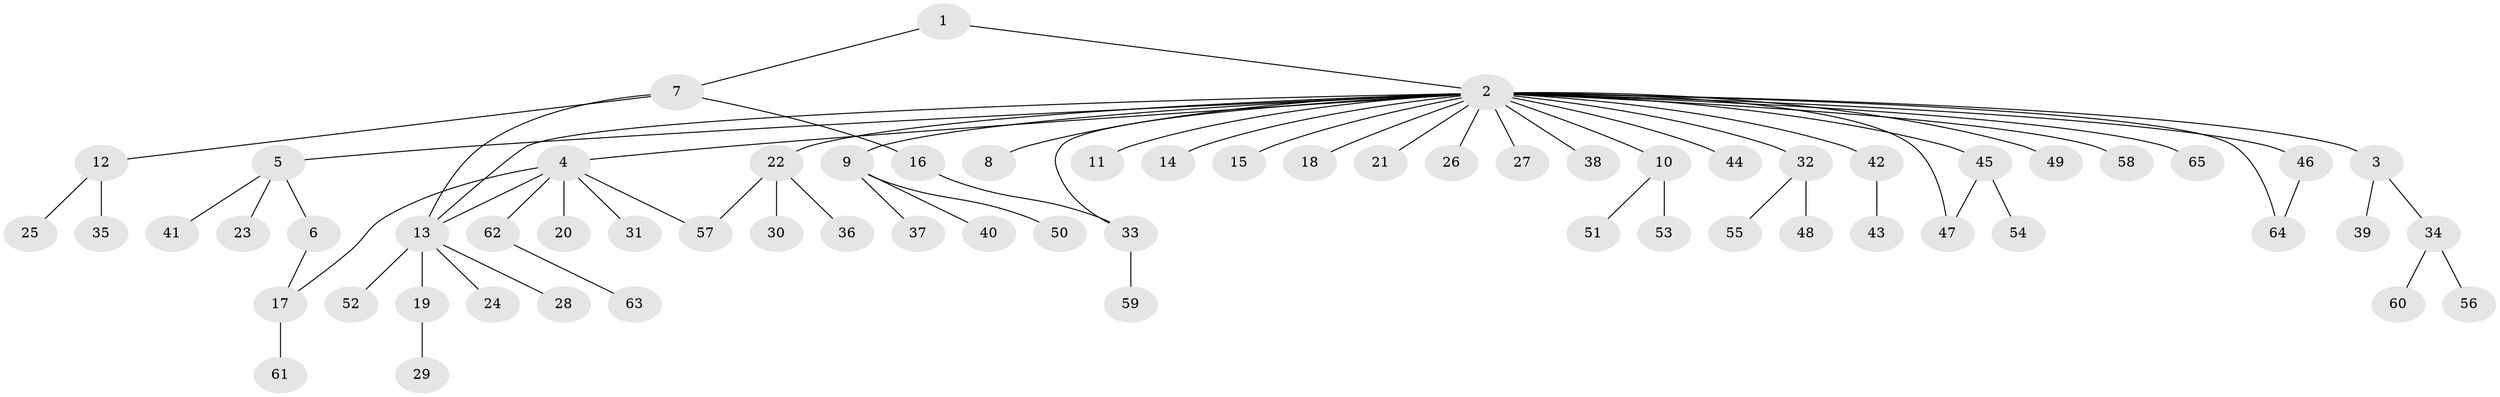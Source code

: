 // Generated by graph-tools (version 1.1) at 2025/11/02/27/25 16:11:12]
// undirected, 65 vertices, 71 edges
graph export_dot {
graph [start="1"]
  node [color=gray90,style=filled];
  1;
  2;
  3;
  4;
  5;
  6;
  7;
  8;
  9;
  10;
  11;
  12;
  13;
  14;
  15;
  16;
  17;
  18;
  19;
  20;
  21;
  22;
  23;
  24;
  25;
  26;
  27;
  28;
  29;
  30;
  31;
  32;
  33;
  34;
  35;
  36;
  37;
  38;
  39;
  40;
  41;
  42;
  43;
  44;
  45;
  46;
  47;
  48;
  49;
  50;
  51;
  52;
  53;
  54;
  55;
  56;
  57;
  58;
  59;
  60;
  61;
  62;
  63;
  64;
  65;
  1 -- 2;
  1 -- 7;
  2 -- 3;
  2 -- 4;
  2 -- 5;
  2 -- 8;
  2 -- 9;
  2 -- 10;
  2 -- 11;
  2 -- 13;
  2 -- 14;
  2 -- 15;
  2 -- 18;
  2 -- 21;
  2 -- 22;
  2 -- 26;
  2 -- 27;
  2 -- 32;
  2 -- 33;
  2 -- 38;
  2 -- 42;
  2 -- 44;
  2 -- 45;
  2 -- 46;
  2 -- 47;
  2 -- 49;
  2 -- 58;
  2 -- 64;
  2 -- 65;
  3 -- 34;
  3 -- 39;
  4 -- 13;
  4 -- 17;
  4 -- 20;
  4 -- 31;
  4 -- 57;
  4 -- 62;
  5 -- 6;
  5 -- 23;
  5 -- 41;
  6 -- 17;
  7 -- 12;
  7 -- 13;
  7 -- 16;
  9 -- 37;
  9 -- 40;
  9 -- 50;
  10 -- 51;
  10 -- 53;
  12 -- 25;
  12 -- 35;
  13 -- 19;
  13 -- 24;
  13 -- 28;
  13 -- 52;
  16 -- 33;
  17 -- 61;
  19 -- 29;
  22 -- 30;
  22 -- 36;
  22 -- 57;
  32 -- 48;
  32 -- 55;
  33 -- 59;
  34 -- 56;
  34 -- 60;
  42 -- 43;
  45 -- 47;
  45 -- 54;
  46 -- 64;
  62 -- 63;
}
